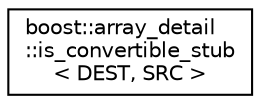 digraph "Graphical Class Hierarchy"
{
  edge [fontname="Helvetica",fontsize="10",labelfontname="Helvetica",labelfontsize="10"];
  node [fontname="Helvetica",fontsize="10",shape=record];
  rankdir="LR";
  Node1 [label="boost::array_detail\l::is_convertible_stub\l\< DEST, SRC \>",height=0.2,width=0.4,color="black", fillcolor="white", style="filled",URL="$structboost_1_1array__detail_1_1is__convertible__stub.html"];
}
